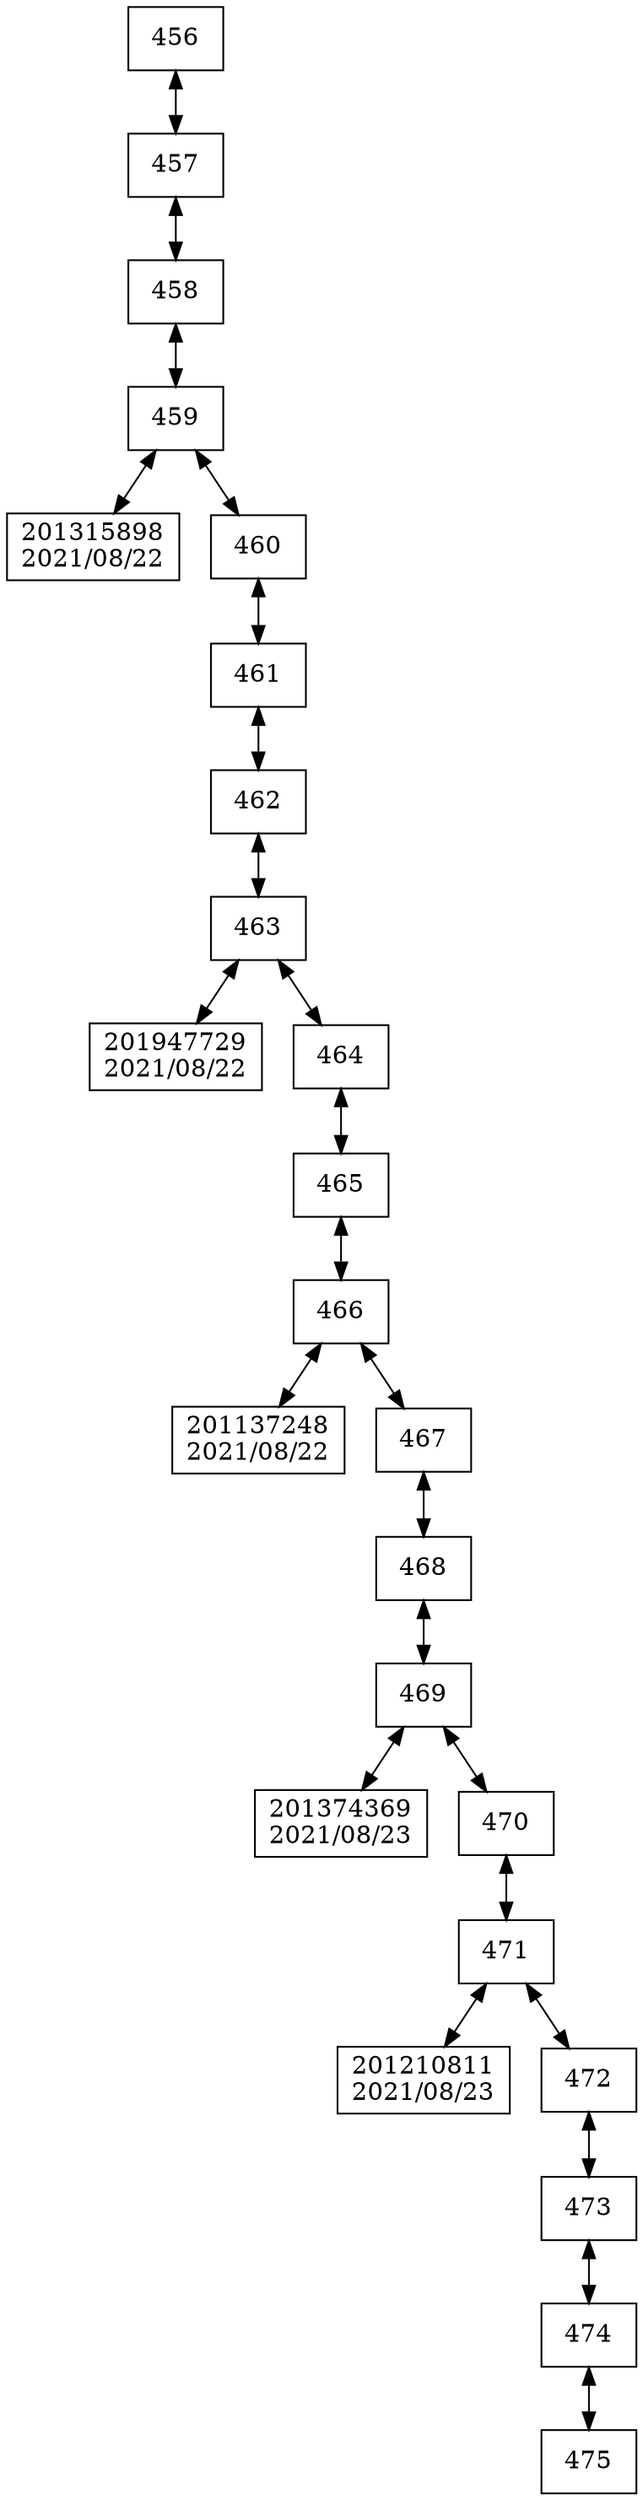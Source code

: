 digraph G{
 rankdir = TB; 
node [shape=box]; 
compound=true; 
"456"[label="456"];
"457"[label="457"];
"458"[label="458"];
"459"[label="459"];
"201315898"[label="201315898
2021/08/22"];
"460"[label="460"];
"461"[label="461"];
"462"[label="462"];
"463"[label="463"];
"201947729"[label="201947729
2021/08/22"];
"464"[label="464"];
"465"[label="465"];
"466"[label="466"];
"201137248"[label="201137248
2021/08/22"];
"467"[label="467"];
"468"[label="468"];
"469"[label="469"];
"201374369"[label="201374369
2021/08/23"];
"470"[label="470"];
"471"[label="471"];
"201210811"[label="201210811
2021/08/23"];
"472"[label="472"];
"473"[label="473"];
"474"[label="474"];
"475"[label="475"];
"456" -> "457"[dir="both"];
"457" -> "458"[dir="both"];
"458" -> "459"[dir="both"];
"459" -> "201315898"[dir="both"];
"459" -> "460"[dir="both"];
"460" -> "461"[dir="both"];
"461" -> "462"[dir="both"];
"462" -> "463"[dir="both"];
"463" -> "201947729"[dir="both"];
"463" -> "464"[dir="both"];
"464" -> "465"[dir="both"];
"465" -> "466"[dir="both"];
"466" -> "201137248"[dir="both"];
"466" -> "467"[dir="both"];
"467" -> "468"[dir="both"];
"468" -> "469"[dir="both"];
"469" -> "201374369"[dir="both"];
"469" -> "470"[dir="both"];
"470" -> "471"[dir="both"];
"471" -> "201210811"[dir="both"];
"471" -> "472"[dir="both"];
"472" -> "473"[dir="both"];
"473" -> "474"[dir="both"];
"474" -> "475"[dir="both"];

}

